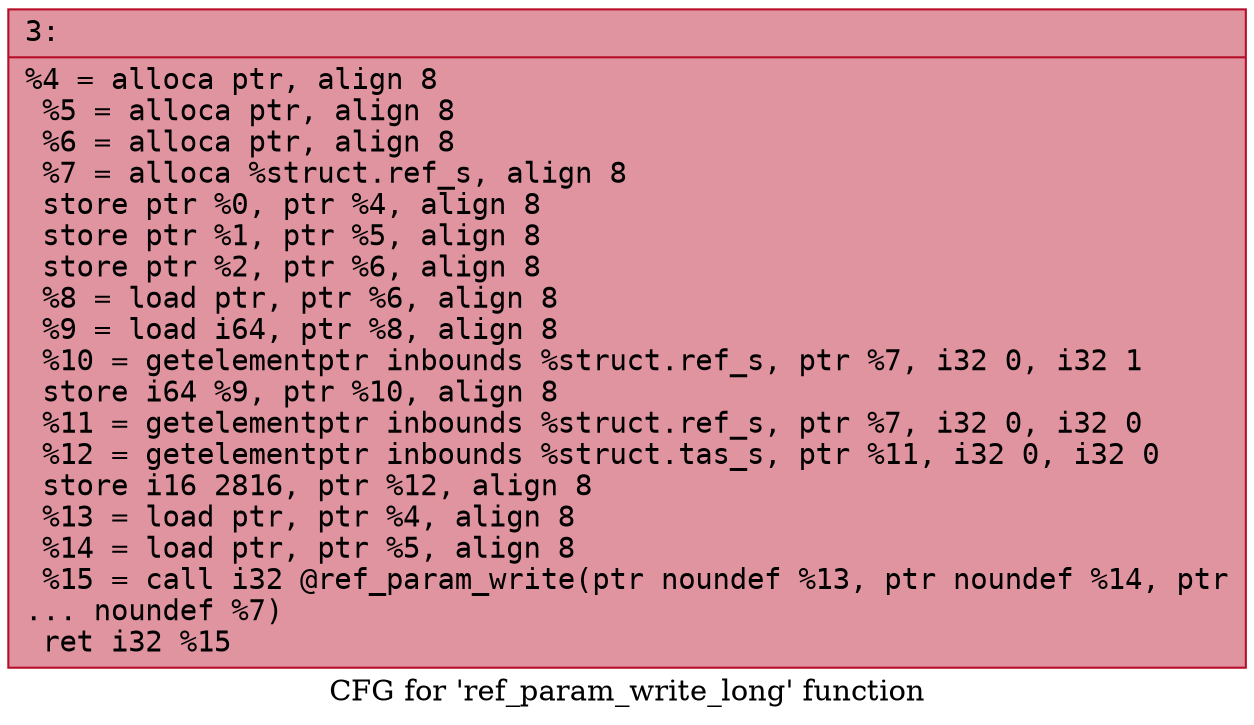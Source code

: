 digraph "CFG for 'ref_param_write_long' function" {
	label="CFG for 'ref_param_write_long' function";

	Node0x6000017af890 [shape=record,color="#b70d28ff", style=filled, fillcolor="#b70d2870" fontname="Courier",label="{3:\l|  %4 = alloca ptr, align 8\l  %5 = alloca ptr, align 8\l  %6 = alloca ptr, align 8\l  %7 = alloca %struct.ref_s, align 8\l  store ptr %0, ptr %4, align 8\l  store ptr %1, ptr %5, align 8\l  store ptr %2, ptr %6, align 8\l  %8 = load ptr, ptr %6, align 8\l  %9 = load i64, ptr %8, align 8\l  %10 = getelementptr inbounds %struct.ref_s, ptr %7, i32 0, i32 1\l  store i64 %9, ptr %10, align 8\l  %11 = getelementptr inbounds %struct.ref_s, ptr %7, i32 0, i32 0\l  %12 = getelementptr inbounds %struct.tas_s, ptr %11, i32 0, i32 0\l  store i16 2816, ptr %12, align 8\l  %13 = load ptr, ptr %4, align 8\l  %14 = load ptr, ptr %5, align 8\l  %15 = call i32 @ref_param_write(ptr noundef %13, ptr noundef %14, ptr\l... noundef %7)\l  ret i32 %15\l}"];
}
